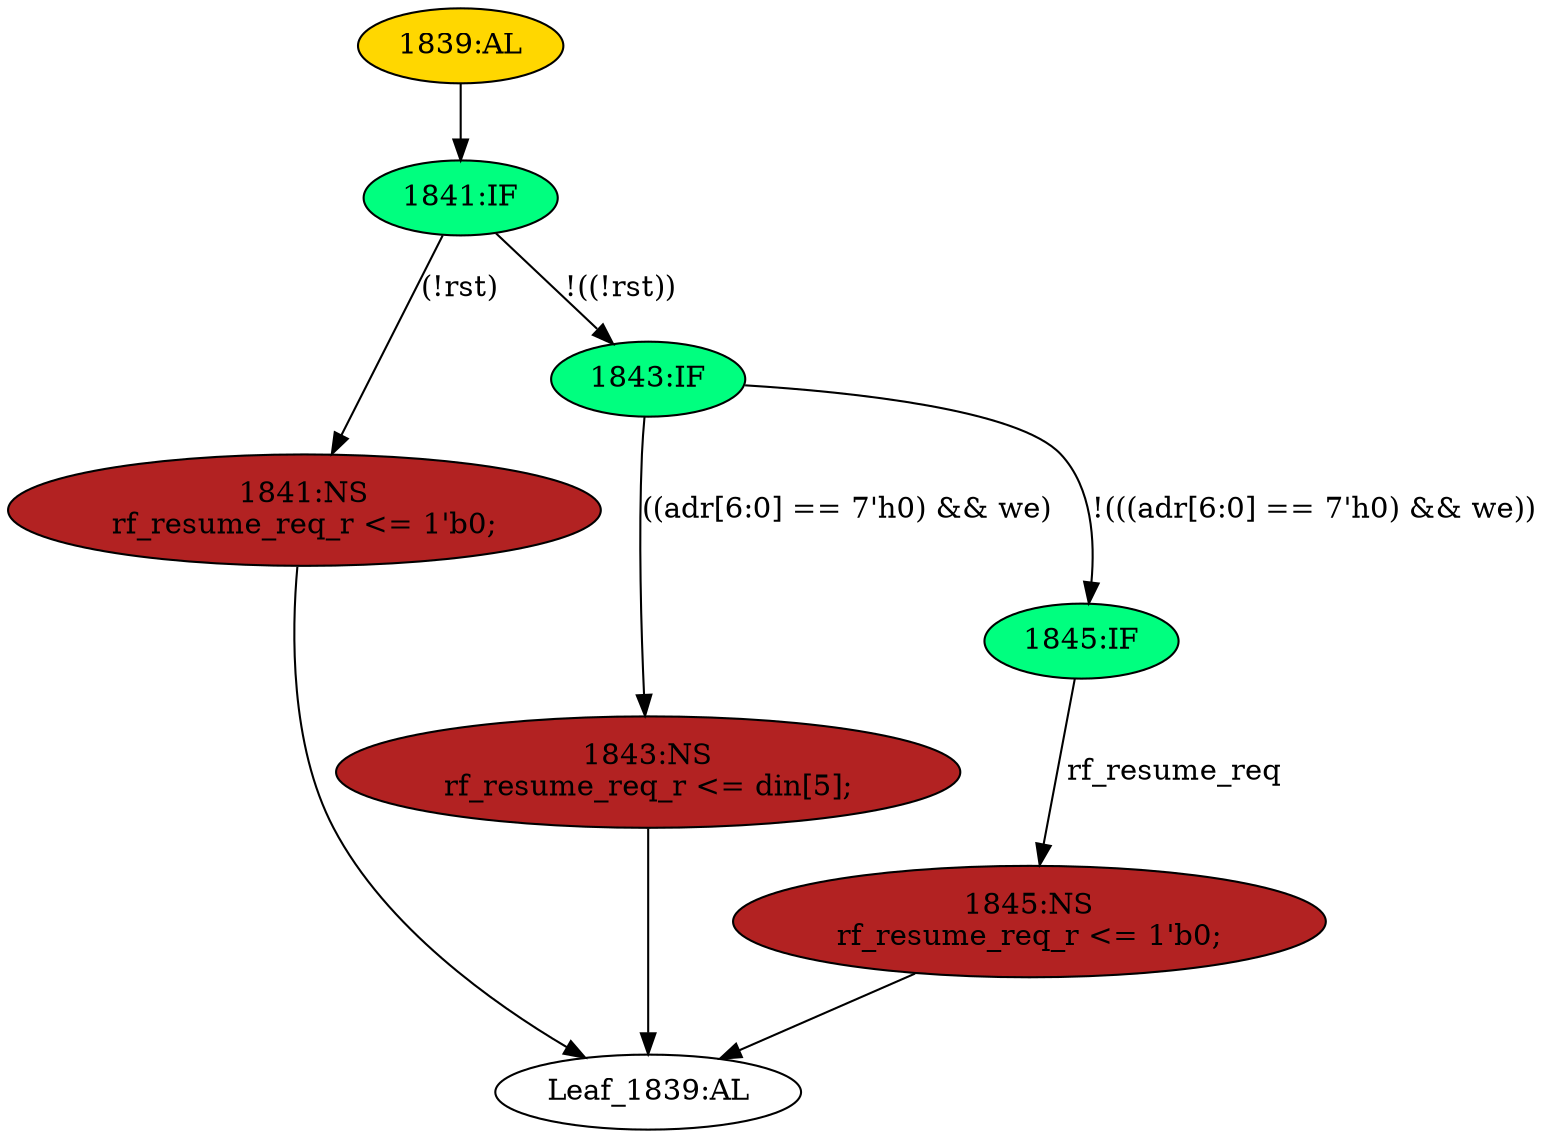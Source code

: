 strict digraph "" {
	node [label="\N"];
	"1839:AL"	 [ast="<pyverilog.vparser.ast.Always object at 0x7f0a38ecfa10>",
		clk_sens=False,
		fillcolor=gold,
		label="1839:AL",
		sens="['wclk']",
		statements="[]",
		style=filled,
		typ=Always,
		use_var="['rst', 'rf_resume_req', 'adr', 'we', 'din']"];
	"1841:IF"	 [ast="<pyverilog.vparser.ast.IfStatement object at 0x7f0a38ecfb10>",
		fillcolor=springgreen,
		label="1841:IF",
		statements="[]",
		style=filled,
		typ=IfStatement];
	"1839:AL" -> "1841:IF"	 [cond="[]",
		lineno=None];
	"1843:NS"	 [ast="<pyverilog.vparser.ast.NonblockingSubstitution object at 0x7f0a38ecfe50>",
		fillcolor=firebrick,
		label="1843:NS
rf_resume_req_r <= din[5];",
		statements="[<pyverilog.vparser.ast.NonblockingSubstitution object at 0x7f0a38ecfe50>]",
		style=filled,
		typ=NonblockingSubstitution];
	"Leaf_1839:AL"	 [def_var="['rf_resume_req_r']",
		label="Leaf_1839:AL"];
	"1843:NS" -> "Leaf_1839:AL"	 [cond="[]",
		lineno=None];
	"1841:NS"	 [ast="<pyverilog.vparser.ast.NonblockingSubstitution object at 0x7f0a38d99290>",
		fillcolor=firebrick,
		label="1841:NS
rf_resume_req_r <= 1'b0;",
		statements="[<pyverilog.vparser.ast.NonblockingSubstitution object at 0x7f0a38d99290>]",
		style=filled,
		typ=NonblockingSubstitution];
	"1841:IF" -> "1841:NS"	 [cond="['rst']",
		label="(!rst)",
		lineno=1841];
	"1843:IF"	 [ast="<pyverilog.vparser.ast.IfStatement object at 0x7f0a38ecfb90>",
		fillcolor=springgreen,
		label="1843:IF",
		statements="[]",
		style=filled,
		typ=IfStatement];
	"1841:IF" -> "1843:IF"	 [cond="['rst']",
		label="!((!rst))",
		lineno=1841];
	"1845:IF"	 [ast="<pyverilog.vparser.ast.IfStatement object at 0x7f0a38ecfbd0>",
		fillcolor=springgreen,
		label="1845:IF",
		statements="[]",
		style=filled,
		typ=IfStatement];
	"1845:NS"	 [ast="<pyverilog.vparser.ast.NonblockingSubstitution object at 0x7f0a38ecfc50>",
		fillcolor=firebrick,
		label="1845:NS
rf_resume_req_r <= 1'b0;",
		statements="[<pyverilog.vparser.ast.NonblockingSubstitution object at 0x7f0a38ecfc50>]",
		style=filled,
		typ=NonblockingSubstitution];
	"1845:IF" -> "1845:NS"	 [cond="['rf_resume_req']",
		label=rf_resume_req,
		lineno=1845];
	"1845:NS" -> "Leaf_1839:AL"	 [cond="[]",
		lineno=None];
	"1841:NS" -> "Leaf_1839:AL"	 [cond="[]",
		lineno=None];
	"1843:IF" -> "1843:NS"	 [cond="['adr', 'we']",
		label="((adr[6:0] == 7'h0) && we)",
		lineno=1843];
	"1843:IF" -> "1845:IF"	 [cond="['adr', 'we']",
		label="!(((adr[6:0] == 7'h0) && we))",
		lineno=1843];
}
